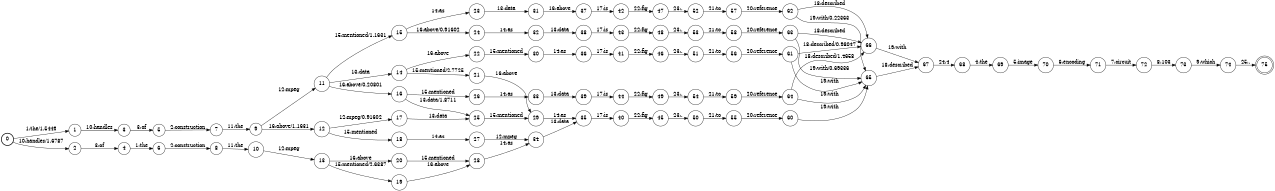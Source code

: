 digraph FST {
rankdir = LR;
size = "8.5,11";
label = "";
center = 1;
orientation = Portrait;
ranksep = "0.4";
nodesep = "0.25";
0 [label = "0", shape = circle, style = bold, fontsize = 14]
	0 -> 1 [label = "1:the/1.5449", fontsize = 14];
	0 -> 2 [label = "10:handles/1.6787", fontsize = 14];
1 [label = "1", shape = circle, style = solid, fontsize = 14]
	1 -> 3 [label = "10:handles", fontsize = 14];
2 [label = "2", shape = circle, style = solid, fontsize = 14]
	2 -> 4 [label = "3:of", fontsize = 14];
3 [label = "3", shape = circle, style = solid, fontsize = 14]
	3 -> 5 [label = "3:of", fontsize = 14];
4 [label = "4", shape = circle, style = solid, fontsize = 14]
	4 -> 6 [label = "1:the", fontsize = 14];
5 [label = "5", shape = circle, style = solid, fontsize = 14]
	5 -> 7 [label = "2:construction", fontsize = 14];
6 [label = "6", shape = circle, style = solid, fontsize = 14]
	6 -> 8 [label = "2:construction", fontsize = 14];
7 [label = "7", shape = circle, style = solid, fontsize = 14]
	7 -> 9 [label = "11:the", fontsize = 14];
8 [label = "8", shape = circle, style = solid, fontsize = 14]
	8 -> 10 [label = "11:the", fontsize = 14];
9 [label = "9", shape = circle, style = solid, fontsize = 14]
	9 -> 11 [label = "12:mpeg", fontsize = 14];
	9 -> 12 [label = "16:above/1.1631", fontsize = 14];
10 [label = "10", shape = circle, style = solid, fontsize = 14]
	10 -> 13 [label = "12:mpeg", fontsize = 14];
11 [label = "11", shape = circle, style = solid, fontsize = 14]
	11 -> 14 [label = "13:data", fontsize = 14];
	11 -> 15 [label = "15:mentioned/1.1631", fontsize = 14];
	11 -> 16 [label = "16:above/0.20801", fontsize = 14];
12 [label = "12", shape = circle, style = solid, fontsize = 14]
	12 -> 17 [label = "12:mpeg/0.91602", fontsize = 14];
	12 -> 18 [label = "15:mentioned", fontsize = 14];
13 [label = "13", shape = circle, style = solid, fontsize = 14]
	13 -> 19 [label = "15:mentioned/2.6387", fontsize = 14];
	13 -> 20 [label = "16:above", fontsize = 14];
14 [label = "14", shape = circle, style = solid, fontsize = 14]
	14 -> 21 [label = "15:mentioned/2.7725", fontsize = 14];
	14 -> 22 [label = "16:above", fontsize = 14];
15 [label = "15", shape = circle, style = solid, fontsize = 14]
	15 -> 23 [label = "14:as", fontsize = 14];
	15 -> 24 [label = "16:above/0.91602", fontsize = 14];
16 [label = "16", shape = circle, style = solid, fontsize = 14]
	16 -> 25 [label = "13:data/1.8711", fontsize = 14];
	16 -> 26 [label = "15:mentioned", fontsize = 14];
17 [label = "17", shape = circle, style = solid, fontsize = 14]
	17 -> 25 [label = "13:data", fontsize = 14];
18 [label = "18", shape = circle, style = solid, fontsize = 14]
	18 -> 27 [label = "14:as", fontsize = 14];
19 [label = "19", shape = circle, style = solid, fontsize = 14]
	19 -> 28 [label = "16:above", fontsize = 14];
20 [label = "20", shape = circle, style = solid, fontsize = 14]
	20 -> 28 [label = "15:mentioned", fontsize = 14];
21 [label = "21", shape = circle, style = solid, fontsize = 14]
	21 -> 29 [label = "16:above", fontsize = 14];
22 [label = "22", shape = circle, style = solid, fontsize = 14]
	22 -> 30 [label = "15:mentioned", fontsize = 14];
23 [label = "23", shape = circle, style = solid, fontsize = 14]
	23 -> 31 [label = "13:data", fontsize = 14];
24 [label = "24", shape = circle, style = solid, fontsize = 14]
	24 -> 32 [label = "14:as", fontsize = 14];
25 [label = "25", shape = circle, style = solid, fontsize = 14]
	25 -> 29 [label = "15:mentioned", fontsize = 14];
26 [label = "26", shape = circle, style = solid, fontsize = 14]
	26 -> 33 [label = "14:as", fontsize = 14];
27 [label = "27", shape = circle, style = solid, fontsize = 14]
	27 -> 34 [label = "12:mpeg", fontsize = 14];
28 [label = "28", shape = circle, style = solid, fontsize = 14]
	28 -> 34 [label = "14:as", fontsize = 14];
29 [label = "29", shape = circle, style = solid, fontsize = 14]
	29 -> 35 [label = "14:as", fontsize = 14];
30 [label = "30", shape = circle, style = solid, fontsize = 14]
	30 -> 36 [label = "14:as", fontsize = 14];
31 [label = "31", shape = circle, style = solid, fontsize = 14]
	31 -> 37 [label = "16:above", fontsize = 14];
32 [label = "32", shape = circle, style = solid, fontsize = 14]
	32 -> 38 [label = "13:data", fontsize = 14];
33 [label = "33", shape = circle, style = solid, fontsize = 14]
	33 -> 39 [label = "13:data", fontsize = 14];
34 [label = "34", shape = circle, style = solid, fontsize = 14]
	34 -> 35 [label = "13:data", fontsize = 14];
35 [label = "35", shape = circle, style = solid, fontsize = 14]
	35 -> 40 [label = "17:is", fontsize = 14];
36 [label = "36", shape = circle, style = solid, fontsize = 14]
	36 -> 41 [label = "17:is", fontsize = 14];
37 [label = "37", shape = circle, style = solid, fontsize = 14]
	37 -> 42 [label = "17:is", fontsize = 14];
38 [label = "38", shape = circle, style = solid, fontsize = 14]
	38 -> 43 [label = "17:is", fontsize = 14];
39 [label = "39", shape = circle, style = solid, fontsize = 14]
	39 -> 44 [label = "17:is", fontsize = 14];
40 [label = "40", shape = circle, style = solid, fontsize = 14]
	40 -> 45 [label = "22:fig", fontsize = 14];
41 [label = "41", shape = circle, style = solid, fontsize = 14]
	41 -> 46 [label = "22:fig", fontsize = 14];
42 [label = "42", shape = circle, style = solid, fontsize = 14]
	42 -> 47 [label = "22:fig", fontsize = 14];
43 [label = "43", shape = circle, style = solid, fontsize = 14]
	43 -> 48 [label = "22:fig", fontsize = 14];
44 [label = "44", shape = circle, style = solid, fontsize = 14]
	44 -> 49 [label = "22:fig", fontsize = 14];
45 [label = "45", shape = circle, style = solid, fontsize = 14]
	45 -> 50 [label = "23:.", fontsize = 14];
46 [label = "46", shape = circle, style = solid, fontsize = 14]
	46 -> 51 [label = "23:.", fontsize = 14];
47 [label = "47", shape = circle, style = solid, fontsize = 14]
	47 -> 52 [label = "23:.", fontsize = 14];
48 [label = "48", shape = circle, style = solid, fontsize = 14]
	48 -> 53 [label = "23:.", fontsize = 14];
49 [label = "49", shape = circle, style = solid, fontsize = 14]
	49 -> 54 [label = "23:.", fontsize = 14];
50 [label = "50", shape = circle, style = solid, fontsize = 14]
	50 -> 55 [label = "21:to", fontsize = 14];
51 [label = "51", shape = circle, style = solid, fontsize = 14]
	51 -> 56 [label = "21:to", fontsize = 14];
52 [label = "52", shape = circle, style = solid, fontsize = 14]
	52 -> 57 [label = "21:to", fontsize = 14];
53 [label = "53", shape = circle, style = solid, fontsize = 14]
	53 -> 58 [label = "21:to", fontsize = 14];
54 [label = "54", shape = circle, style = solid, fontsize = 14]
	54 -> 59 [label = "21:to", fontsize = 14];
55 [label = "55", shape = circle, style = solid, fontsize = 14]
	55 -> 60 [label = "20:reference", fontsize = 14];
56 [label = "56", shape = circle, style = solid, fontsize = 14]
	56 -> 61 [label = "20:reference", fontsize = 14];
57 [label = "57", shape = circle, style = solid, fontsize = 14]
	57 -> 62 [label = "20:reference", fontsize = 14];
58 [label = "58", shape = circle, style = solid, fontsize = 14]
	58 -> 63 [label = "20:reference", fontsize = 14];
59 [label = "59", shape = circle, style = solid, fontsize = 14]
	59 -> 64 [label = "20:reference", fontsize = 14];
60 [label = "60", shape = circle, style = solid, fontsize = 14]
	60 -> 65 [label = "19:with", fontsize = 14];
61 [label = "61", shape = circle, style = solid, fontsize = 14]
	61 -> 66 [label = "18:described/0.98047", fontsize = 14];
	61 -> 65 [label = "19:with", fontsize = 14];
62 [label = "62", shape = circle, style = solid, fontsize = 14]
	62 -> 66 [label = "18:described", fontsize = 14];
	62 -> 65 [label = "19:with/0.22363", fontsize = 14];
63 [label = "63", shape = circle, style = solid, fontsize = 14]
	63 -> 66 [label = "18:described", fontsize = 14];
	63 -> 65 [label = "19:with/0.69336", fontsize = 14];
64 [label = "64", shape = circle, style = solid, fontsize = 14]
	64 -> 66 [label = "18:described/1.4658", fontsize = 14];
	64 -> 65 [label = "19:with", fontsize = 14];
65 [label = "65", shape = circle, style = solid, fontsize = 14]
	65 -> 67 [label = "18:described", fontsize = 14];
66 [label = "66", shape = circle, style = solid, fontsize = 14]
	66 -> 67 [label = "19:with", fontsize = 14];
67 [label = "67", shape = circle, style = solid, fontsize = 14]
	67 -> 68 [label = "24:4", fontsize = 14];
68 [label = "68", shape = circle, style = solid, fontsize = 14]
	68 -> 69 [label = "4:the", fontsize = 14];
69 [label = "69", shape = circle, style = solid, fontsize = 14]
	69 -> 70 [label = "5:image", fontsize = 14];
70 [label = "70", shape = circle, style = solid, fontsize = 14]
	70 -> 71 [label = "6:encoding", fontsize = 14];
71 [label = "71", shape = circle, style = solid, fontsize = 14]
	71 -> 72 [label = "7:circuit", fontsize = 14];
72 [label = "72", shape = circle, style = solid, fontsize = 14]
	72 -> 73 [label = "8:103", fontsize = 14];
73 [label = "73", shape = circle, style = solid, fontsize = 14]
	73 -> 74 [label = "9:which", fontsize = 14];
74 [label = "74", shape = circle, style = solid, fontsize = 14]
	74 -> 75 [label = "25:.", fontsize = 14];
75 [label = "75", shape = doublecircle, style = solid, fontsize = 14]
}
